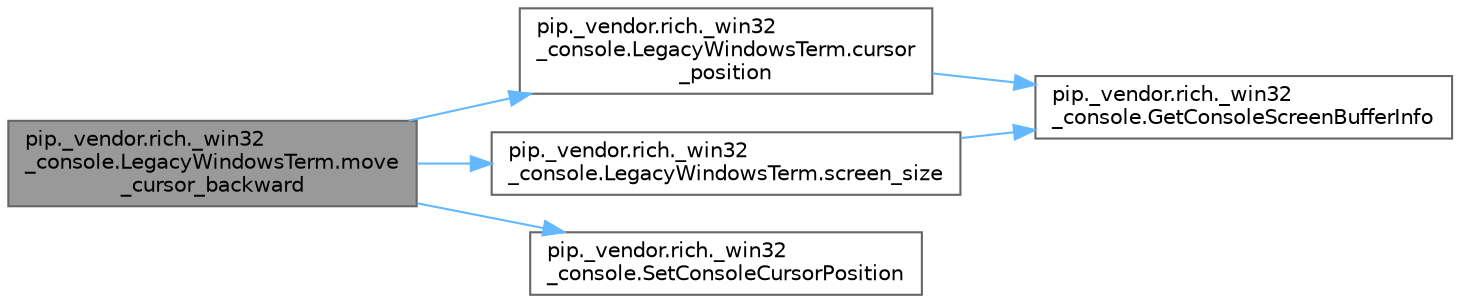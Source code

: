 digraph "pip._vendor.rich._win32_console.LegacyWindowsTerm.move_cursor_backward"
{
 // LATEX_PDF_SIZE
  bgcolor="transparent";
  edge [fontname=Helvetica,fontsize=10,labelfontname=Helvetica,labelfontsize=10];
  node [fontname=Helvetica,fontsize=10,shape=box,height=0.2,width=0.4];
  rankdir="LR";
  Node1 [id="Node000001",label="pip._vendor.rich._win32\l_console.LegacyWindowsTerm.move\l_cursor_backward",height=0.2,width=0.4,color="gray40", fillcolor="grey60", style="filled", fontcolor="black",tooltip=" "];
  Node1 -> Node2 [id="edge1_Node000001_Node000002",color="steelblue1",style="solid",tooltip=" "];
  Node2 [id="Node000002",label="pip._vendor.rich._win32\l_console.LegacyWindowsTerm.cursor\l_position",height=0.2,width=0.4,color="grey40", fillcolor="white", style="filled",URL="$classpip_1_1__vendor_1_1rich_1_1__win32__console_1_1_legacy_windows_term.html#a0daa39872dd91b6a2e2f4b20208ffe7b",tooltip=" "];
  Node2 -> Node3 [id="edge2_Node000002_Node000003",color="steelblue1",style="solid",tooltip=" "];
  Node3 [id="Node000003",label="pip._vendor.rich._win32\l_console.GetConsoleScreenBufferInfo",height=0.2,width=0.4,color="grey40", fillcolor="white", style="filled",URL="$namespacepip_1_1__vendor_1_1rich_1_1__win32__console.html#a2e303c080ae8faca39ad12f1b562f503",tooltip=" "];
  Node1 -> Node4 [id="edge3_Node000001_Node000004",color="steelblue1",style="solid",tooltip=" "];
  Node4 [id="Node000004",label="pip._vendor.rich._win32\l_console.LegacyWindowsTerm.screen_size",height=0.2,width=0.4,color="grey40", fillcolor="white", style="filled",URL="$classpip_1_1__vendor_1_1rich_1_1__win32__console_1_1_legacy_windows_term.html#adcc48cd13cbf6b1dc9ba0bbc009d410b",tooltip=" "];
  Node4 -> Node3 [id="edge4_Node000004_Node000003",color="steelblue1",style="solid",tooltip=" "];
  Node1 -> Node5 [id="edge5_Node000001_Node000005",color="steelblue1",style="solid",tooltip=" "];
  Node5 [id="Node000005",label="pip._vendor.rich._win32\l_console.SetConsoleCursorPosition",height=0.2,width=0.4,color="grey40", fillcolor="white", style="filled",URL="$namespacepip_1_1__vendor_1_1rich_1_1__win32__console.html#a2acd13a2d4deb000664f0a97aaaccdef",tooltip=" "];
}
